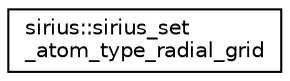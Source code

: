 digraph "Graphical Class Hierarchy"
{
 // INTERACTIVE_SVG=YES
  edge [fontname="Helvetica",fontsize="10",labelfontname="Helvetica",labelfontsize="10"];
  node [fontname="Helvetica",fontsize="10",shape=record];
  rankdir="LR";
  Node1 [label="sirius::sirius_set\l_atom_type_radial_grid",height=0.2,width=0.4,color="black", fillcolor="white", style="filled",URL="$interfacesirius_1_1sirius__set__atom__type__radial__grid.html"];
}
